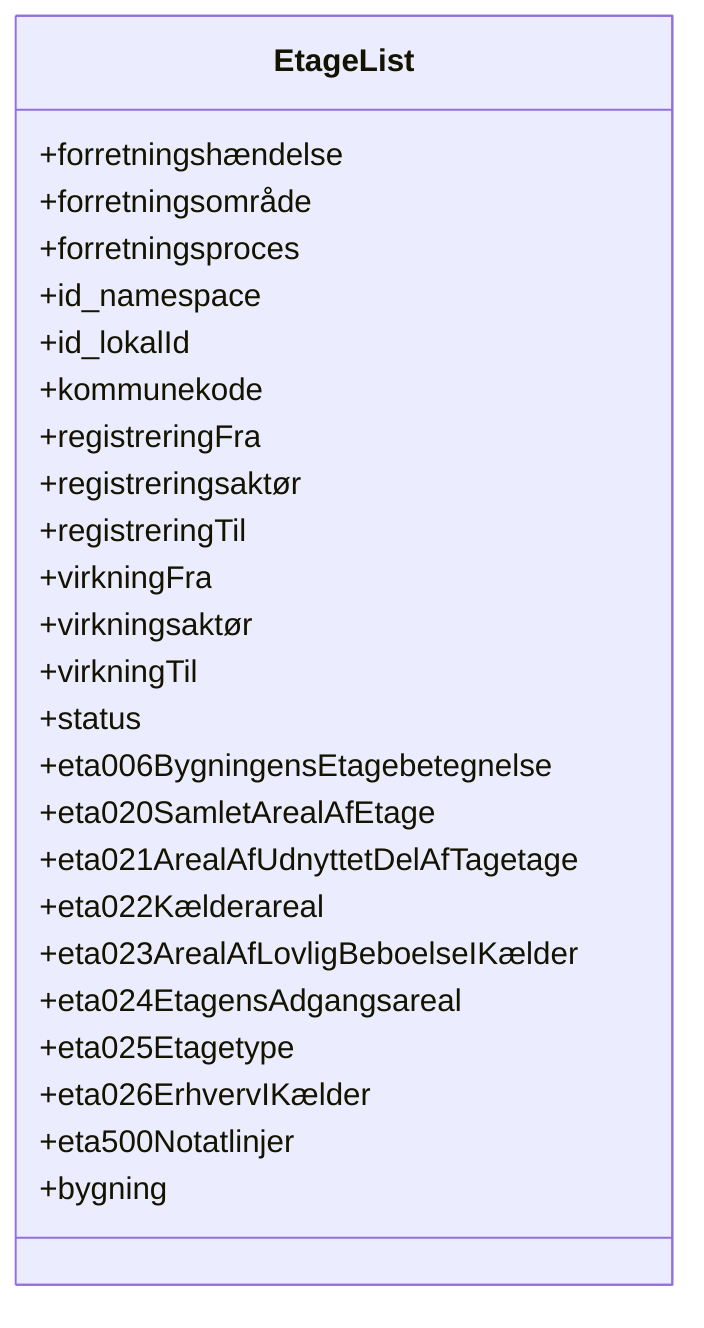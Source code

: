 classDiagram
class EtageList {
  +forretningshændelse
  +forretningsområde
  +forretningsproces
  +id_namespace
  +id_lokalId
  +kommunekode
  +registreringFra
  +registreringsaktør
  +registreringTil
  +virkningFra
  +virkningsaktør
  +virkningTil
  +status
  +eta006BygningensEtagebetegnelse
  +eta020SamletArealAfEtage
  +eta021ArealAfUdnyttetDelAfTagetage
  +eta022Kælderareal
  +eta023ArealAfLovligBeboelseIKælder
  +eta024EtagensAdgangsareal
  +eta025Etagetype
  +eta026ErhvervIKælder
  +eta500Notatlinjer
  +bygning
}